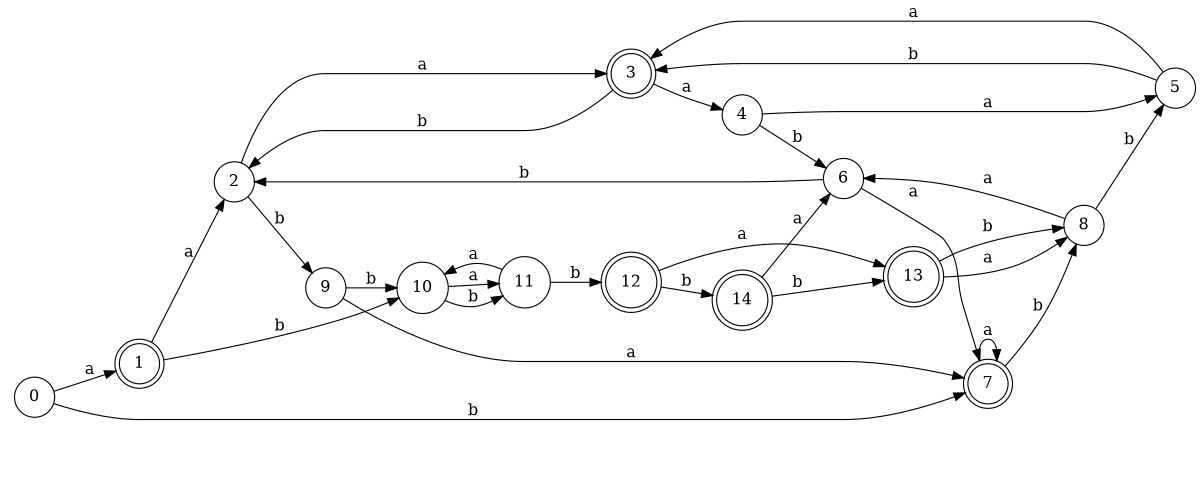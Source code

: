 digraph n12_8 {
__start0 [label="" shape="none"];

rankdir=LR;
size="8,5";

s0 [style="filled", color="black", fillcolor="white" shape="circle", label="0"];
s1 [style="rounded,filled", color="black", fillcolor="white" shape="doublecircle", label="1"];
s2 [style="filled", color="black", fillcolor="white" shape="circle", label="2"];
s3 [style="rounded,filled", color="black", fillcolor="white" shape="doublecircle", label="3"];
s4 [style="filled", color="black", fillcolor="white" shape="circle", label="4"];
s5 [style="filled", color="black", fillcolor="white" shape="circle", label="5"];
s6 [style="filled", color="black", fillcolor="white" shape="circle", label="6"];
s7 [style="rounded,filled", color="black", fillcolor="white" shape="doublecircle", label="7"];
s8 [style="filled", color="black", fillcolor="white" shape="circle", label="8"];
s9 [style="filled", color="black", fillcolor="white" shape="circle", label="9"];
s10 [style="filled", color="black", fillcolor="white" shape="circle", label="10"];
s11 [style="filled", color="black", fillcolor="white" shape="circle", label="11"];
s12 [style="rounded,filled", color="black", fillcolor="white" shape="doublecircle", label="12"];
s13 [style="rounded,filled", color="black", fillcolor="white" shape="doublecircle", label="13"];
s14 [style="rounded,filled", color="black", fillcolor="white" shape="doublecircle", label="14"];
s0 -> s1 [label="a"];
s0 -> s7 [label="b"];
s1 -> s2 [label="a"];
s1 -> s10 [label="b"];
s2 -> s3 [label="a"];
s2 -> s9 [label="b"];
s3 -> s4 [label="a"];
s3 -> s2 [label="b"];
s4 -> s5 [label="a"];
s4 -> s6 [label="b"];
s5 -> s3 [label="a"];
s5 -> s3 [label="b"];
s6 -> s7 [label="a"];
s6 -> s2 [label="b"];
s7 -> s7 [label="a"];
s7 -> s8 [label="b"];
s8 -> s6 [label="a"];
s8 -> s5 [label="b"];
s9 -> s7 [label="a"];
s9 -> s10 [label="b"];
s10 -> s11 [label="a"];
s10 -> s11 [label="b"];
s11 -> s10 [label="a"];
s11 -> s12 [label="b"];
s12 -> s13 [label="a"];
s12 -> s14 [label="b"];
s13 -> s8 [label="a"];
s13 -> s8 [label="b"];
s14 -> s6 [label="a"];
s14 -> s13 [label="b"];

}